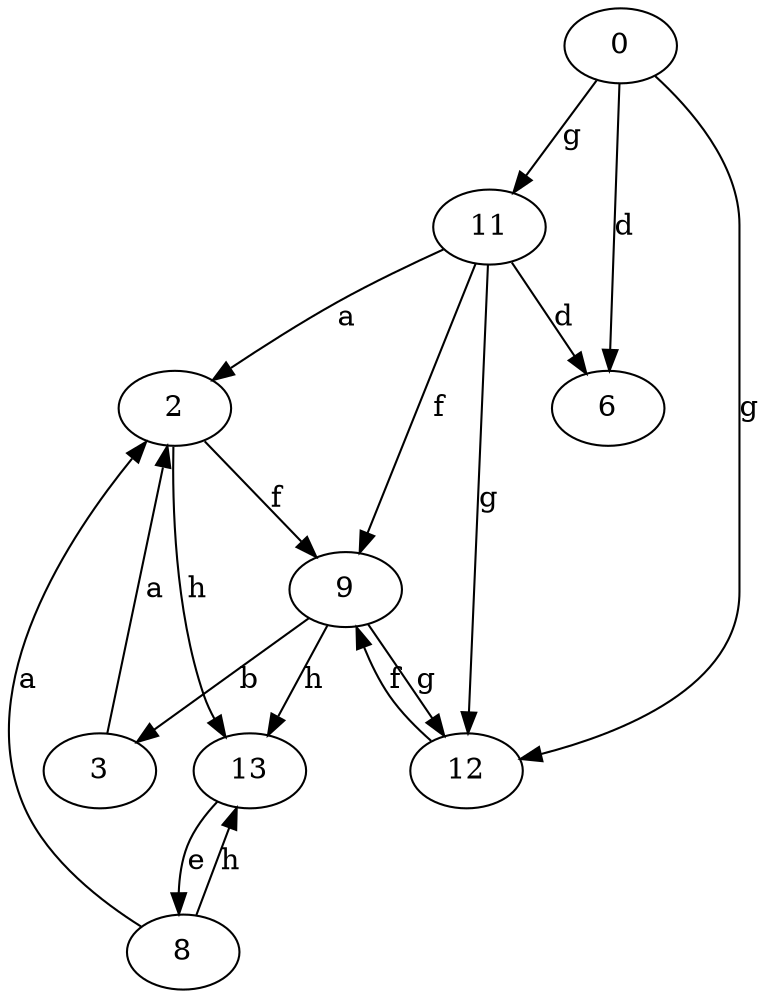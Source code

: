 strict digraph  {
0;
2;
3;
6;
8;
9;
11;
12;
13;
0 -> 6  [label=d];
0 -> 11  [label=g];
0 -> 12  [label=g];
2 -> 9  [label=f];
2 -> 13  [label=h];
3 -> 2  [label=a];
8 -> 2  [label=a];
8 -> 13  [label=h];
9 -> 3  [label=b];
9 -> 12  [label=g];
9 -> 13  [label=h];
11 -> 2  [label=a];
11 -> 6  [label=d];
11 -> 9  [label=f];
11 -> 12  [label=g];
12 -> 9  [label=f];
13 -> 8  [label=e];
}
